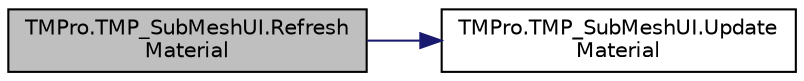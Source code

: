 digraph "TMPro.TMP_SubMeshUI.RefreshMaterial"
{
 // LATEX_PDF_SIZE
  edge [fontname="Helvetica",fontsize="10",labelfontname="Helvetica",labelfontsize="10"];
  node [fontname="Helvetica",fontsize="10",shape=record];
  rankdir="LR";
  Node1 [label="TMPro.TMP_SubMeshUI.Refresh\lMaterial",height=0.2,width=0.4,color="black", fillcolor="grey75", style="filled", fontcolor="black",tooltip="Function to update the material from the parent text object."];
  Node1 -> Node2 [color="midnightblue",fontsize="10",style="solid",fontname="Helvetica"];
  Node2 [label="TMPro.TMP_SubMeshUI.Update\lMaterial",height=0.2,width=0.4,color="black", fillcolor="white", style="filled",URL="$class_t_m_pro_1_1_t_m_p___sub_mesh_u_i.html#af58b19bacdca0f7738002d4f2601cacc",tooltip=" "];
}
